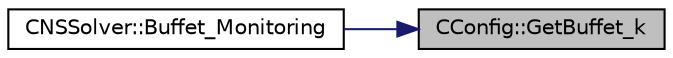 digraph "CConfig::GetBuffet_k"
{
 // LATEX_PDF_SIZE
  edge [fontname="Helvetica",fontsize="10",labelfontname="Helvetica",labelfontsize="10"];
  node [fontname="Helvetica",fontsize="10",shape=record];
  rankdir="RL";
  Node1 [label="CConfig::GetBuffet_k",height=0.2,width=0.4,color="black", fillcolor="grey75", style="filled", fontcolor="black",tooltip="Get the buffet sensor sharpness coefficient."];
  Node1 -> Node2 [dir="back",color="midnightblue",fontsize="10",style="solid",fontname="Helvetica"];
  Node2 [label="CNSSolver::Buffet_Monitoring",height=0.2,width=0.4,color="black", fillcolor="white", style="filled",URL="$classCNSSolver.html#a4cb9bee803f034c220d6dec914f0923b",tooltip="Compute the buffet sensor."];
}
